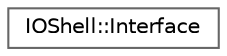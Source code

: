 digraph "Graphical Class Hierarchy"
{
 // INTERACTIVE_SVG=YES
 // LATEX_PDF_SIZE
  bgcolor="transparent";
  edge [fontname=Helvetica,fontsize=10,labelfontname=Helvetica,labelfontsize=10];
  node [fontname=Helvetica,fontsize=10,shape=box,height=0.2,width=0.4];
  rankdir="LR";
  Node0 [id="Node000000",label="IOShell::Interface",height=0.2,width=0.4,color="grey40", fillcolor="white", style="filled",URL="$classIOShell_1_1Interface.html",tooltip=" "];
}
